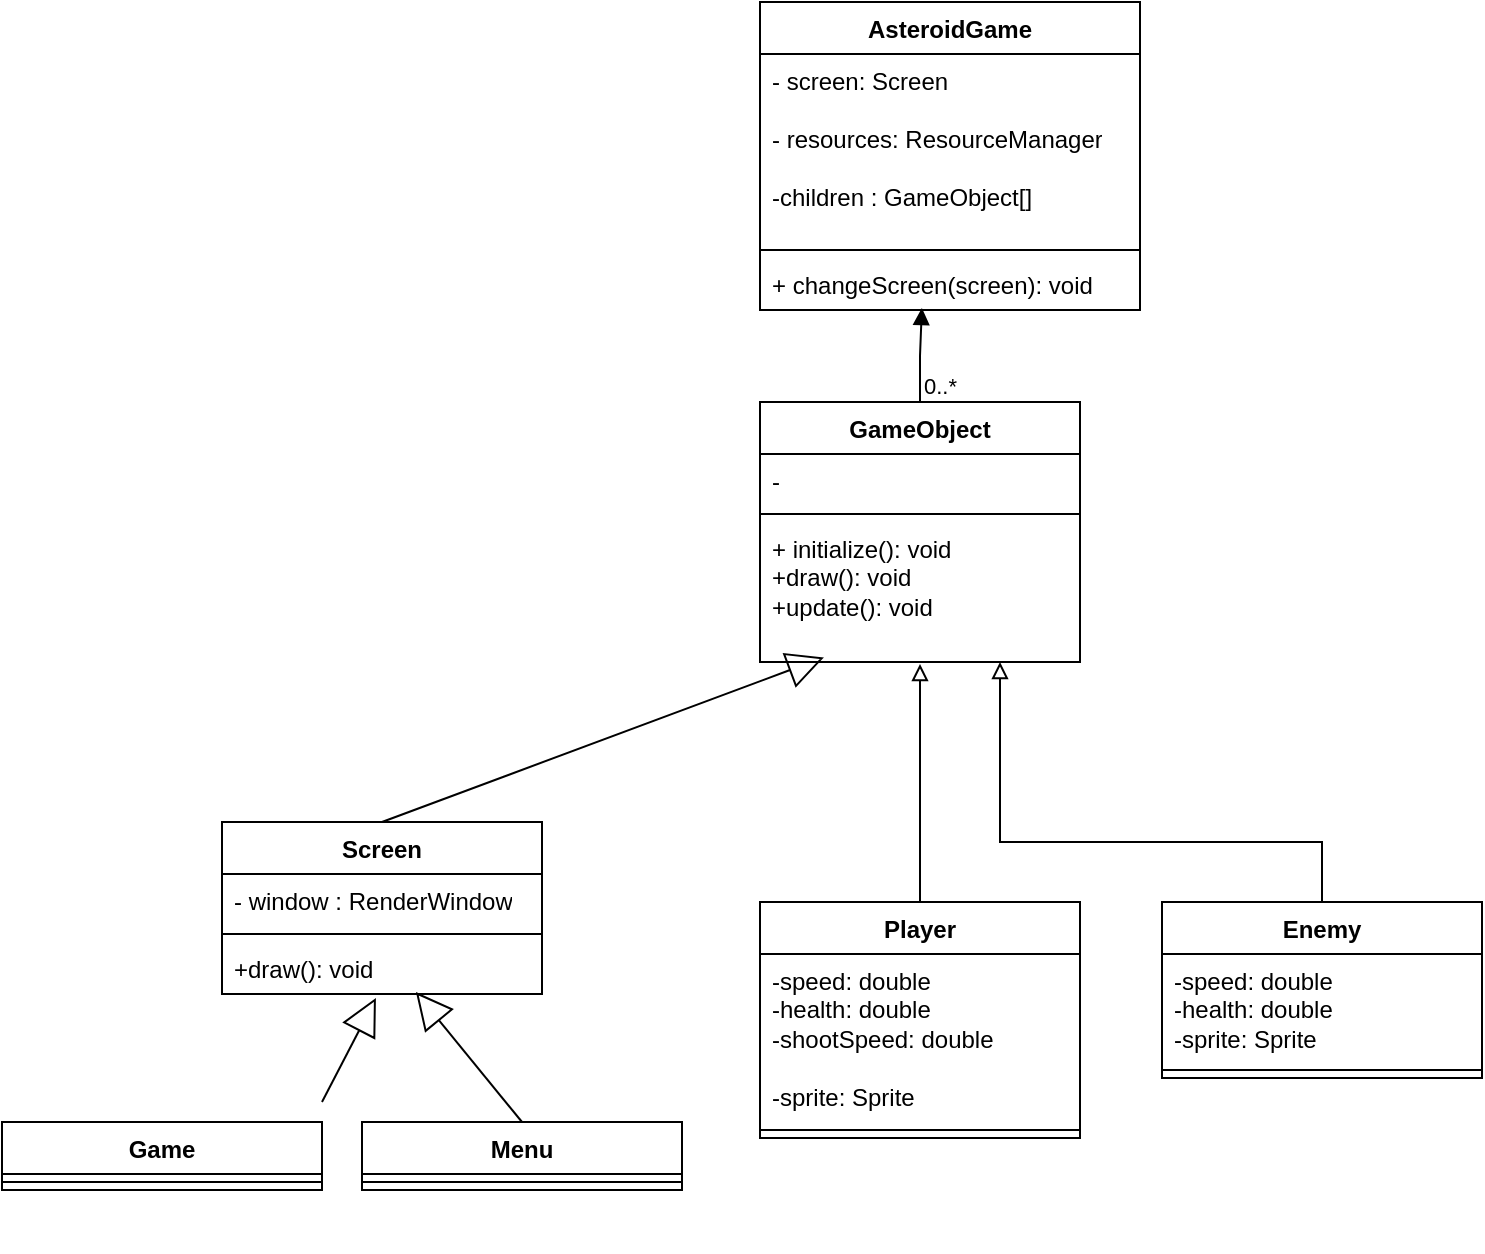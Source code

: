 <mxfile version="21.2.4" type="github">
  <diagram id="C5RBs43oDa-KdzZeNtuy" name="Page-1">
    <mxGraphModel dx="2261" dy="754" grid="1" gridSize="10" guides="1" tooltips="1" connect="1" arrows="1" fold="1" page="1" pageScale="1" pageWidth="827" pageHeight="1169" math="0" shadow="0">
      <root>
        <mxCell id="WIyWlLk6GJQsqaUBKTNV-0" />
        <mxCell id="WIyWlLk6GJQsqaUBKTNV-1" parent="WIyWlLk6GJQsqaUBKTNV-0" />
        <mxCell id="S5MEaeSUNi8iOmlzUpAl-0" value="&lt;div&gt;AsteroidGame&lt;/div&gt;&lt;div&gt;&lt;br&gt;&lt;/div&gt;" style="swimlane;fontStyle=1;align=center;verticalAlign=top;childLayout=stackLayout;horizontal=1;startSize=26;horizontalStack=0;resizeParent=1;resizeParentMax=0;resizeLast=0;collapsible=1;marginBottom=0;whiteSpace=wrap;html=1;" parent="WIyWlLk6GJQsqaUBKTNV-1" vertex="1">
          <mxGeometry x="319" y="40" width="190" height="154" as="geometry" />
        </mxCell>
        <mxCell id="S5MEaeSUNi8iOmlzUpAl-1" value="&lt;div&gt;- screen: Screen&lt;/div&gt;&lt;div&gt;&lt;br&gt; &lt;/div&gt;&lt;div&gt;- resources: ResourceManager&lt;/div&gt;&lt;div&gt;&lt;br&gt;&lt;/div&gt;-children : GameObject[]" style="text;strokeColor=none;fillColor=none;align=left;verticalAlign=top;spacingLeft=4;spacingRight=4;overflow=hidden;rotatable=0;points=[[0,0.5],[1,0.5]];portConstraint=eastwest;whiteSpace=wrap;html=1;" parent="S5MEaeSUNi8iOmlzUpAl-0" vertex="1">
          <mxGeometry y="26" width="190" height="94" as="geometry" />
        </mxCell>
        <mxCell id="S5MEaeSUNi8iOmlzUpAl-2" value="" style="line;strokeWidth=1;fillColor=none;align=left;verticalAlign=middle;spacingTop=-1;spacingLeft=3;spacingRight=3;rotatable=0;labelPosition=right;points=[];portConstraint=eastwest;strokeColor=inherit;" parent="S5MEaeSUNi8iOmlzUpAl-0" vertex="1">
          <mxGeometry y="120" width="190" height="8" as="geometry" />
        </mxCell>
        <mxCell id="S5MEaeSUNi8iOmlzUpAl-3" value="&lt;div&gt;+ changeScreen(screen): void&lt;/div&gt;&lt;div&gt;&lt;br&gt;&lt;/div&gt;" style="text;strokeColor=none;fillColor=none;align=left;verticalAlign=top;spacingLeft=4;spacingRight=4;overflow=hidden;rotatable=0;points=[[0,0.5],[1,0.5]];portConstraint=eastwest;whiteSpace=wrap;html=1;" parent="S5MEaeSUNi8iOmlzUpAl-0" vertex="1">
          <mxGeometry y="128" width="190" height="26" as="geometry" />
        </mxCell>
        <mxCell id="S5MEaeSUNi8iOmlzUpAl-4" value="&lt;div&gt;Screen&lt;/div&gt;" style="swimlane;fontStyle=1;align=center;verticalAlign=top;childLayout=stackLayout;horizontal=1;startSize=26;horizontalStack=0;resizeParent=1;resizeParentMax=0;resizeLast=0;collapsible=1;marginBottom=0;whiteSpace=wrap;html=1;" parent="WIyWlLk6GJQsqaUBKTNV-1" vertex="1">
          <mxGeometry x="50" y="450" width="160" height="86" as="geometry" />
        </mxCell>
        <mxCell id="S5MEaeSUNi8iOmlzUpAl-5" value="- window : RenderWindow" style="text;strokeColor=none;fillColor=none;align=left;verticalAlign=top;spacingLeft=4;spacingRight=4;overflow=hidden;rotatable=0;points=[[0,0.5],[1,0.5]];portConstraint=eastwest;whiteSpace=wrap;html=1;" parent="S5MEaeSUNi8iOmlzUpAl-4" vertex="1">
          <mxGeometry y="26" width="160" height="26" as="geometry" />
        </mxCell>
        <mxCell id="S5MEaeSUNi8iOmlzUpAl-6" value="" style="line;strokeWidth=1;fillColor=none;align=left;verticalAlign=middle;spacingTop=-1;spacingLeft=3;spacingRight=3;rotatable=0;labelPosition=right;points=[];portConstraint=eastwest;strokeColor=inherit;" parent="S5MEaeSUNi8iOmlzUpAl-4" vertex="1">
          <mxGeometry y="52" width="160" height="8" as="geometry" />
        </mxCell>
        <mxCell id="S5MEaeSUNi8iOmlzUpAl-7" value="+draw(): void" style="text;strokeColor=none;fillColor=none;align=left;verticalAlign=top;spacingLeft=4;spacingRight=4;overflow=hidden;rotatable=0;points=[[0,0.5],[1,0.5]];portConstraint=eastwest;whiteSpace=wrap;html=1;" parent="S5MEaeSUNi8iOmlzUpAl-4" vertex="1">
          <mxGeometry y="60" width="160" height="26" as="geometry" />
        </mxCell>
        <mxCell id="S5MEaeSUNi8iOmlzUpAl-8" value="&lt;div&gt;Game&lt;/div&gt;&lt;div&gt;&lt;br&gt;&lt;/div&gt;" style="swimlane;fontStyle=1;align=center;verticalAlign=top;childLayout=stackLayout;horizontal=1;startSize=26;horizontalStack=0;resizeParent=1;resizeParentMax=0;resizeLast=0;collapsible=1;marginBottom=0;whiteSpace=wrap;html=1;" parent="WIyWlLk6GJQsqaUBKTNV-1" vertex="1">
          <mxGeometry x="-60" y="600" width="160" height="34" as="geometry" />
        </mxCell>
        <mxCell id="S5MEaeSUNi8iOmlzUpAl-10" value="" style="line;strokeWidth=1;fillColor=none;align=left;verticalAlign=middle;spacingTop=-1;spacingLeft=3;spacingRight=3;rotatable=0;labelPosition=right;points=[];portConstraint=eastwest;strokeColor=inherit;" parent="S5MEaeSUNi8iOmlzUpAl-8" vertex="1">
          <mxGeometry y="26" width="160" height="8" as="geometry" />
        </mxCell>
        <mxCell id="S5MEaeSUNi8iOmlzUpAl-12" value="" style="endArrow=block;endSize=16;endFill=0;html=1;rounded=0;exitX=0.5;exitY=0;exitDx=0;exitDy=0;entryX=0.481;entryY=1.077;entryDx=0;entryDy=0;entryPerimeter=0;" parent="WIyWlLk6GJQsqaUBKTNV-1" target="S5MEaeSUNi8iOmlzUpAl-7" edge="1">
          <mxGeometry width="160" relative="1" as="geometry">
            <mxPoint x="100" y="590" as="sourcePoint" />
            <mxPoint x="500" y="500" as="targetPoint" />
          </mxGeometry>
        </mxCell>
        <mxCell id="S5MEaeSUNi8iOmlzUpAl-13" value="&lt;div&gt;Menu&lt;/div&gt;&lt;div&gt;&lt;br&gt;&lt;/div&gt;&lt;div&gt;&lt;br&gt;&lt;/div&gt;&lt;div&gt;&lt;br&gt;&lt;/div&gt;" style="swimlane;fontStyle=1;align=center;verticalAlign=top;childLayout=stackLayout;horizontal=1;startSize=26;horizontalStack=0;resizeParent=1;resizeParentMax=0;resizeLast=0;collapsible=1;marginBottom=0;whiteSpace=wrap;html=1;" parent="WIyWlLk6GJQsqaUBKTNV-1" vertex="1">
          <mxGeometry x="120" y="600" width="160" height="34" as="geometry" />
        </mxCell>
        <mxCell id="S5MEaeSUNi8iOmlzUpAl-15" value="" style="line;strokeWidth=1;fillColor=none;align=left;verticalAlign=middle;spacingTop=-1;spacingLeft=3;spacingRight=3;rotatable=0;labelPosition=right;points=[];portConstraint=eastwest;strokeColor=inherit;" parent="S5MEaeSUNi8iOmlzUpAl-13" vertex="1">
          <mxGeometry y="26" width="160" height="8" as="geometry" />
        </mxCell>
        <mxCell id="S5MEaeSUNi8iOmlzUpAl-17" value="" style="endArrow=block;endSize=16;endFill=0;html=1;rounded=0;exitX=0.5;exitY=0;exitDx=0;exitDy=0;entryX=0.606;entryY=0.962;entryDx=0;entryDy=0;entryPerimeter=0;" parent="WIyWlLk6GJQsqaUBKTNV-1" source="S5MEaeSUNi8iOmlzUpAl-13" target="S5MEaeSUNi8iOmlzUpAl-7" edge="1">
          <mxGeometry width="160" relative="1" as="geometry">
            <mxPoint x="240" y="520" as="sourcePoint" />
            <mxPoint x="400" y="520" as="targetPoint" />
          </mxGeometry>
        </mxCell>
        <mxCell id="S5MEaeSUNi8iOmlzUpAl-18" value="&lt;div&gt;GameObject&lt;/div&gt;&lt;div&gt;&lt;br&gt;&lt;/div&gt;" style="swimlane;fontStyle=1;align=center;verticalAlign=top;childLayout=stackLayout;horizontal=1;startSize=26;horizontalStack=0;resizeParent=1;resizeParentMax=0;resizeLast=0;collapsible=1;marginBottom=0;whiteSpace=wrap;html=1;" parent="WIyWlLk6GJQsqaUBKTNV-1" vertex="1">
          <mxGeometry x="319" y="240" width="160" height="130" as="geometry" />
        </mxCell>
        <mxCell id="S5MEaeSUNi8iOmlzUpAl-19" value="-" style="text;strokeColor=none;fillColor=none;align=left;verticalAlign=top;spacingLeft=4;spacingRight=4;overflow=hidden;rotatable=0;points=[[0,0.5],[1,0.5]];portConstraint=eastwest;whiteSpace=wrap;html=1;" parent="S5MEaeSUNi8iOmlzUpAl-18" vertex="1">
          <mxGeometry y="26" width="160" height="26" as="geometry" />
        </mxCell>
        <mxCell id="S5MEaeSUNi8iOmlzUpAl-20" value="" style="line;strokeWidth=1;fillColor=none;align=left;verticalAlign=middle;spacingTop=-1;spacingLeft=3;spacingRight=3;rotatable=0;labelPosition=right;points=[];portConstraint=eastwest;strokeColor=inherit;" parent="S5MEaeSUNi8iOmlzUpAl-18" vertex="1">
          <mxGeometry y="52" width="160" height="8" as="geometry" />
        </mxCell>
        <mxCell id="S5MEaeSUNi8iOmlzUpAl-21" value="&lt;div&gt;+ initialize(): void&lt;br&gt;&lt;/div&gt;&lt;div&gt;+draw(): void&lt;/div&gt;+update(): void" style="text;strokeColor=none;fillColor=none;align=left;verticalAlign=top;spacingLeft=4;spacingRight=4;overflow=hidden;rotatable=0;points=[[0,0.5],[1,0.5]];portConstraint=eastwest;whiteSpace=wrap;html=1;" parent="S5MEaeSUNi8iOmlzUpAl-18" vertex="1">
          <mxGeometry y="60" width="160" height="70" as="geometry" />
        </mxCell>
        <mxCell id="S5MEaeSUNi8iOmlzUpAl-22" value="" style="endArrow=block;endSize=16;endFill=0;html=1;rounded=0;exitX=0.5;exitY=0;exitDx=0;exitDy=0;entryX=0.2;entryY=0.967;entryDx=0;entryDy=0;entryPerimeter=0;" parent="WIyWlLk6GJQsqaUBKTNV-1" source="S5MEaeSUNi8iOmlzUpAl-4" target="S5MEaeSUNi8iOmlzUpAl-21" edge="1">
          <mxGeometry width="160" relative="1" as="geometry">
            <mxPoint x="330" y="420" as="sourcePoint" />
            <mxPoint x="490" y="420" as="targetPoint" />
          </mxGeometry>
        </mxCell>
        <mxCell id="S5MEaeSUNi8iOmlzUpAl-28" style="edgeStyle=orthogonalEdgeStyle;rounded=0;orthogonalLoop=1;jettySize=auto;html=1;entryX=0.5;entryY=1.014;entryDx=0;entryDy=0;entryPerimeter=0;horizontal=1;endArrow=block;endFill=0;" parent="WIyWlLk6GJQsqaUBKTNV-1" source="S5MEaeSUNi8iOmlzUpAl-23" target="S5MEaeSUNi8iOmlzUpAl-21" edge="1">
          <mxGeometry relative="1" as="geometry" />
        </mxCell>
        <mxCell id="S5MEaeSUNi8iOmlzUpAl-23" value="&lt;div&gt;Player&lt;/div&gt;&lt;div&gt;&lt;br&gt;&lt;/div&gt;" style="swimlane;fontStyle=1;align=center;verticalAlign=top;childLayout=stackLayout;horizontal=1;startSize=26;horizontalStack=0;resizeParent=1;resizeParentMax=0;resizeLast=0;collapsible=1;marginBottom=0;whiteSpace=wrap;html=1;" parent="WIyWlLk6GJQsqaUBKTNV-1" vertex="1">
          <mxGeometry x="319" y="490" width="160" height="118" as="geometry" />
        </mxCell>
        <mxCell id="S5MEaeSUNi8iOmlzUpAl-24" value="&lt;div&gt;-speed: double&lt;/div&gt;&lt;div&gt;-health: double&lt;/div&gt;&lt;div&gt;-shootSpeed: double&lt;/div&gt;&lt;div&gt;&lt;br&gt;&lt;/div&gt;-sprite: Sprite" style="text;strokeColor=none;fillColor=none;align=left;verticalAlign=top;spacingLeft=4;spacingRight=4;overflow=hidden;rotatable=0;points=[[0,0.5],[1,0.5]];portConstraint=eastwest;whiteSpace=wrap;html=1;" parent="S5MEaeSUNi8iOmlzUpAl-23" vertex="1">
          <mxGeometry y="26" width="160" height="84" as="geometry" />
        </mxCell>
        <mxCell id="S5MEaeSUNi8iOmlzUpAl-25" value="" style="line;strokeWidth=1;fillColor=none;align=left;verticalAlign=middle;spacingTop=-1;spacingLeft=3;spacingRight=3;rotatable=0;labelPosition=right;points=[];portConstraint=eastwest;strokeColor=inherit;" parent="S5MEaeSUNi8iOmlzUpAl-23" vertex="1">
          <mxGeometry y="110" width="160" height="8" as="geometry" />
        </mxCell>
        <mxCell id="S5MEaeSUNi8iOmlzUpAl-33" style="edgeStyle=orthogonalEdgeStyle;rounded=0;orthogonalLoop=1;jettySize=auto;html=1;entryX=0.75;entryY=1;entryDx=0;entryDy=0;endArrow=block;endFill=0;" parent="WIyWlLk6GJQsqaUBKTNV-1" source="S5MEaeSUNi8iOmlzUpAl-29" target="S5MEaeSUNi8iOmlzUpAl-18" edge="1">
          <mxGeometry relative="1" as="geometry">
            <Array as="points">
              <mxPoint x="600" y="460" />
              <mxPoint x="439" y="460" />
            </Array>
          </mxGeometry>
        </mxCell>
        <mxCell id="S5MEaeSUNi8iOmlzUpAl-29" value="&lt;div&gt;Enemy&lt;/div&gt;&lt;div&gt;&lt;br&gt;&lt;/div&gt;" style="swimlane;fontStyle=1;align=center;verticalAlign=top;childLayout=stackLayout;horizontal=1;startSize=26;horizontalStack=0;resizeParent=1;resizeParentMax=0;resizeLast=0;collapsible=1;marginBottom=0;whiteSpace=wrap;html=1;" parent="WIyWlLk6GJQsqaUBKTNV-1" vertex="1">
          <mxGeometry x="520" y="490" width="160" height="88" as="geometry" />
        </mxCell>
        <mxCell id="S5MEaeSUNi8iOmlzUpAl-30" value="&lt;div&gt;-speed: double&lt;/div&gt;&lt;div&gt;-health: double&lt;/div&gt;&lt;div&gt;-sprite: Sprite&lt;br&gt;&lt;/div&gt;" style="text;strokeColor=none;fillColor=none;align=left;verticalAlign=top;spacingLeft=4;spacingRight=4;overflow=hidden;rotatable=0;points=[[0,0.5],[1,0.5]];portConstraint=eastwest;whiteSpace=wrap;html=1;" parent="S5MEaeSUNi8iOmlzUpAl-29" vertex="1">
          <mxGeometry y="26" width="160" height="54" as="geometry" />
        </mxCell>
        <mxCell id="S5MEaeSUNi8iOmlzUpAl-31" value="" style="line;strokeWidth=1;fillColor=none;align=left;verticalAlign=middle;spacingTop=-1;spacingLeft=3;spacingRight=3;rotatable=0;labelPosition=right;points=[];portConstraint=eastwest;strokeColor=inherit;" parent="S5MEaeSUNi8iOmlzUpAl-29" vertex="1">
          <mxGeometry y="80" width="160" height="8" as="geometry" />
        </mxCell>
        <mxCell id="S5MEaeSUNi8iOmlzUpAl-37" value="" style="endArrow=block;endFill=1;html=1;edgeStyle=orthogonalEdgeStyle;align=left;verticalAlign=top;rounded=0;exitX=0.5;exitY=0;exitDx=0;exitDy=0;entryX=0.426;entryY=0.962;entryDx=0;entryDy=0;entryPerimeter=0;" parent="WIyWlLk6GJQsqaUBKTNV-1" source="S5MEaeSUNi8iOmlzUpAl-18" target="S5MEaeSUNi8iOmlzUpAl-3" edge="1">
          <mxGeometry x="-1" relative="1" as="geometry">
            <mxPoint x="560" y="260" as="sourcePoint" />
            <mxPoint x="720" y="260" as="targetPoint" />
          </mxGeometry>
        </mxCell>
        <mxCell id="S5MEaeSUNi8iOmlzUpAl-38" value="&lt;div&gt;0..*&lt;/div&gt;" style="edgeLabel;resizable=0;html=1;align=left;verticalAlign=bottom;" parent="S5MEaeSUNi8iOmlzUpAl-37" connectable="0" vertex="1">
          <mxGeometry x="-1" relative="1" as="geometry" />
        </mxCell>
      </root>
    </mxGraphModel>
  </diagram>
</mxfile>
